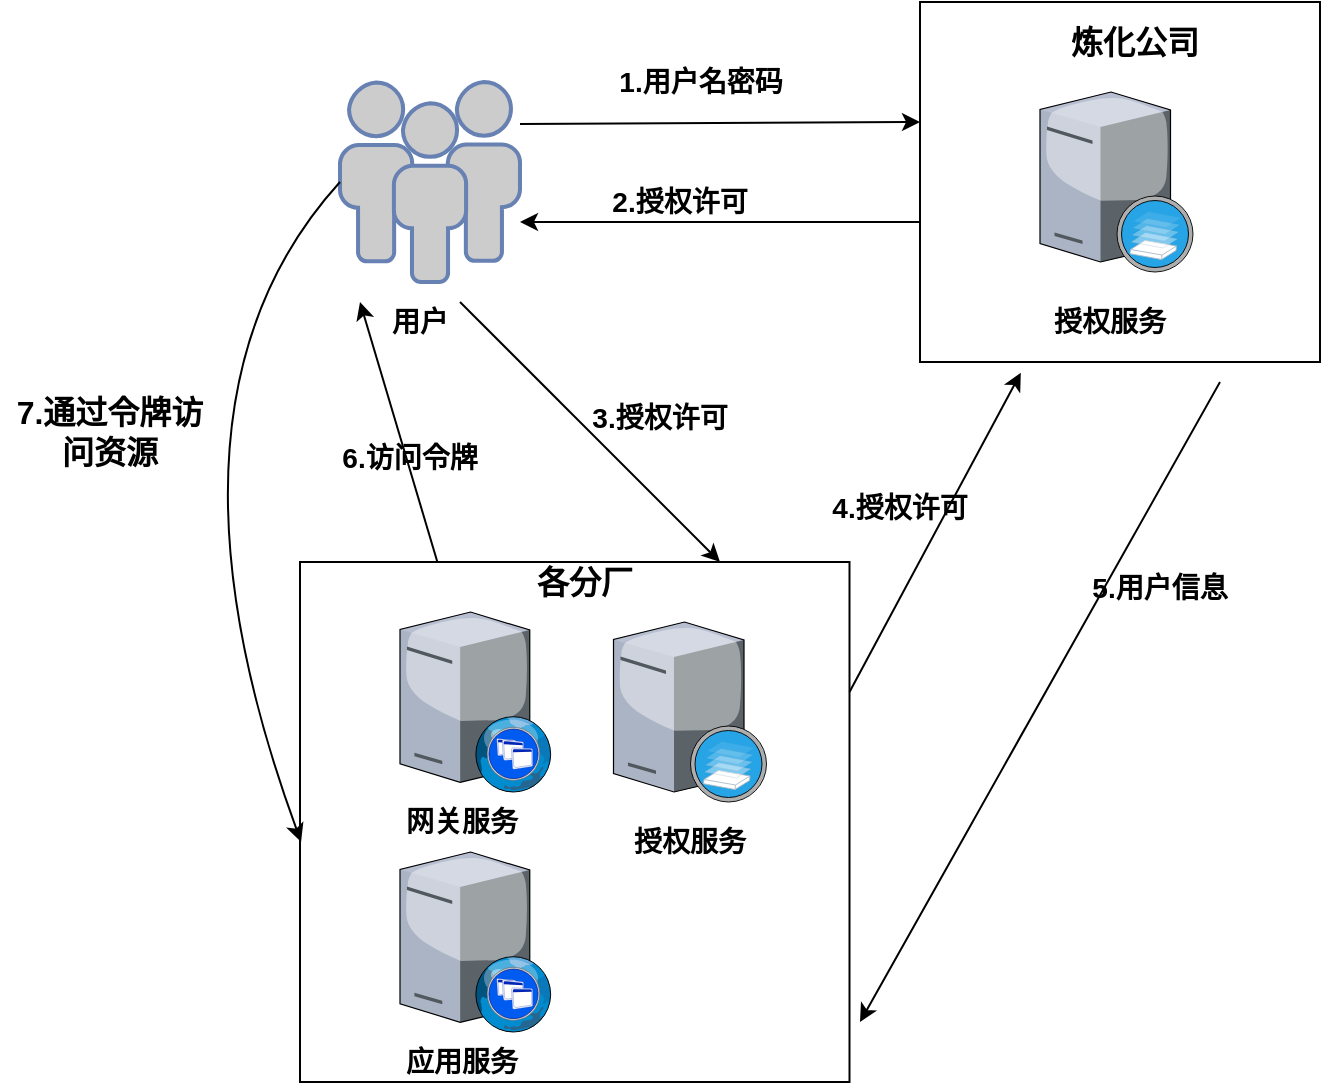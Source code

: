 <mxfile version="14.6.13" type="device"><diagram name="Page-1" id="822b0af5-4adb-64df-f703-e8dfc1f81529"><mxGraphModel dx="1205" dy="696" grid="1" gridSize="10" guides="1" tooltips="1" connect="1" arrows="1" fold="1" page="1" pageScale="1" pageWidth="1100" pageHeight="850" background="#ffffff" math="0" shadow="0"><root><mxCell id="0"/><mxCell id="1" parent="0"/><mxCell id="q4EjpmVGV97041shPkgr-19" value="" style="rounded=0;whiteSpace=wrap;html=1;fillColor=none;" vertex="1" parent="1"><mxGeometry x="210" y="500" width="274.75" height="260" as="geometry"/></mxCell><mxCell id="q4EjpmVGV97041shPkgr-10" value="" style="rounded=0;whiteSpace=wrap;html=1;fillColor=none;" vertex="1" parent="1"><mxGeometry x="520" y="220" width="200" height="180" as="geometry"/></mxCell><mxCell id="q4EjpmVGV97041shPkgr-1" value="" style="fontColor=#0066CC;verticalAlign=top;verticalLabelPosition=bottom;labelPosition=center;align=center;html=1;outlineConnect=0;fillColor=#CCCCCC;strokeColor=#6881B3;gradientColor=none;gradientDirection=north;strokeWidth=2;shape=mxgraph.networks.users;" vertex="1" parent="1"><mxGeometry x="230" y="260" width="90" height="100" as="geometry"/></mxCell><mxCell id="q4EjpmVGV97041shPkgr-3" value="" style="verticalLabelPosition=bottom;aspect=fixed;html=1;verticalAlign=top;strokeColor=none;align=center;outlineConnect=0;shape=mxgraph.citrix.xenserver;" vertex="1" parent="1"><mxGeometry x="580" y="265" width="76.5" height="90" as="geometry"/></mxCell><mxCell id="q4EjpmVGV97041shPkgr-4" value="&lt;font style=&quot;font-size: 14px&quot;&gt;&lt;b&gt;用户&lt;/b&gt;&lt;/font&gt;" style="text;html=1;strokeColor=none;fillColor=none;align=center;verticalAlign=middle;whiteSpace=wrap;rounded=0;" vertex="1" parent="1"><mxGeometry x="250" y="370" width="40" height="20" as="geometry"/></mxCell><mxCell id="q4EjpmVGV97041shPkgr-5" value="&lt;b&gt;&lt;font style=&quot;font-size: 14px&quot;&gt;授权服务&lt;/font&gt;&lt;/b&gt;" style="text;html=1;strokeColor=none;fillColor=none;align=center;verticalAlign=middle;whiteSpace=wrap;rounded=0;" vertex="1" parent="1"><mxGeometry x="580" y="370" width="70" height="20" as="geometry"/></mxCell><mxCell id="q4EjpmVGV97041shPkgr-6" value="" style="endArrow=classic;html=1;" edge="1" parent="1"><mxGeometry width="50" height="50" relative="1" as="geometry"><mxPoint x="320" y="281" as="sourcePoint"/><mxPoint x="520" y="280" as="targetPoint"/></mxGeometry></mxCell><mxCell id="q4EjpmVGV97041shPkgr-7" value="&lt;b&gt;&lt;font style=&quot;font-size: 14px&quot;&gt;1.用户名密码&lt;/font&gt;&lt;/b&gt;" style="text;html=1;align=center;verticalAlign=middle;resizable=0;points=[];autosize=1;strokeColor=none;" vertex="1" parent="1"><mxGeometry x="360" y="250" width="100" height="20" as="geometry"/></mxCell><mxCell id="q4EjpmVGV97041shPkgr-8" value="" style="endArrow=classic;html=1;" edge="1" parent="1"><mxGeometry width="50" height="50" relative="1" as="geometry"><mxPoint x="520" y="330" as="sourcePoint"/><mxPoint x="320" y="330" as="targetPoint"/></mxGeometry></mxCell><mxCell id="q4EjpmVGV97041shPkgr-9" value="&lt;b&gt;&lt;font style=&quot;font-size: 14px&quot;&gt;2.授权许可&lt;/font&gt;&lt;/b&gt;" style="text;html=1;strokeColor=none;fillColor=none;align=center;verticalAlign=middle;whiteSpace=wrap;rounded=0;" vertex="1" parent="1"><mxGeometry x="360" y="310" width="80" height="20" as="geometry"/></mxCell><mxCell id="q4EjpmVGV97041shPkgr-14" value="&lt;b&gt;&lt;font style=&quot;font-size: 14px&quot;&gt;授权服务&lt;/font&gt;&lt;/b&gt;" style="text;html=1;strokeColor=none;fillColor=none;align=center;verticalAlign=middle;whiteSpace=wrap;rounded=0;" vertex="1" parent="1"><mxGeometry x="360" y="630" width="90" height="20" as="geometry"/></mxCell><mxCell id="q4EjpmVGV97041shPkgr-15" value="" style="verticalLabelPosition=bottom;aspect=fixed;html=1;verticalAlign=top;strokeColor=none;align=center;outlineConnect=0;shape=mxgraph.citrix.xenserver;" vertex="1" parent="1"><mxGeometry x="366.75" y="530" width="76.5" height="90" as="geometry"/></mxCell><mxCell id="q4EjpmVGV97041shPkgr-20" value="" style="endArrow=classic;html=1;exitX=1;exitY=0;exitDx=0;exitDy=0;" edge="1" parent="1" source="q4EjpmVGV97041shPkgr-4"><mxGeometry width="50" height="50" relative="1" as="geometry"><mxPoint x="280" y="430" as="sourcePoint"/><mxPoint x="420" y="500" as="targetPoint"/></mxGeometry></mxCell><mxCell id="q4EjpmVGV97041shPkgr-21" value="&lt;b&gt;&lt;font style=&quot;font-size: 14px&quot;&gt;3.授权许可&lt;/font&gt;&lt;/b&gt;" style="text;html=1;strokeColor=none;fillColor=none;align=center;verticalAlign=middle;whiteSpace=wrap;rounded=0;" vertex="1" parent="1"><mxGeometry x="350" y="415" width="80" height="25" as="geometry"/></mxCell><mxCell id="q4EjpmVGV97041shPkgr-22" value="" style="endArrow=classic;html=1;entryX=0.302;entryY=1.03;entryDx=0;entryDy=0;entryPerimeter=0;exitX=1;exitY=0.25;exitDx=0;exitDy=0;" edge="1" parent="1" source="q4EjpmVGV97041shPkgr-19"><mxGeometry width="50" height="50" relative="1" as="geometry"><mxPoint x="460" y="550" as="sourcePoint"/><mxPoint x="570.4" y="405.4" as="targetPoint"/></mxGeometry></mxCell><mxCell id="q4EjpmVGV97041shPkgr-23" value="&lt;b&gt;&lt;font style=&quot;font-size: 14px&quot;&gt;4.授权许可&lt;/font&gt;&lt;/b&gt;" style="text;html=1;strokeColor=none;fillColor=none;align=center;verticalAlign=middle;whiteSpace=wrap;rounded=0;" vertex="1" parent="1"><mxGeometry x="470" y="460" width="80" height="25" as="geometry"/></mxCell><mxCell id="q4EjpmVGV97041shPkgr-24" value="" style="endArrow=classic;html=1;" edge="1" parent="1"><mxGeometry width="50" height="50" relative="1" as="geometry"><mxPoint x="670" y="410" as="sourcePoint"/><mxPoint x="490" y="730" as="targetPoint"/></mxGeometry></mxCell><mxCell id="q4EjpmVGV97041shPkgr-25" value="&lt;b&gt;&lt;font style=&quot;font-size: 14px&quot;&gt;5.用户信息&lt;/font&gt;&lt;/b&gt;" style="text;html=1;strokeColor=none;fillColor=none;align=center;verticalAlign=middle;whiteSpace=wrap;rounded=0;" vertex="1" parent="1"><mxGeometry x="600" y="500" width="80" height="25" as="geometry"/></mxCell><mxCell id="q4EjpmVGV97041shPkgr-26" value="" style="endArrow=classic;html=1;exitX=0.25;exitY=0;exitDx=0;exitDy=0;" edge="1" parent="1" source="q4EjpmVGV97041shPkgr-19"><mxGeometry width="50" height="50" relative="1" as="geometry"><mxPoint x="360" y="480" as="sourcePoint"/><mxPoint x="240" y="370" as="targetPoint"/></mxGeometry></mxCell><mxCell id="q4EjpmVGV97041shPkgr-27" value="&lt;b&gt;&lt;font style=&quot;font-size: 14px&quot;&gt;6.访问令牌&lt;/font&gt;&lt;/b&gt;" style="text;html=1;strokeColor=none;fillColor=none;align=center;verticalAlign=middle;whiteSpace=wrap;rounded=0;" vertex="1" parent="1"><mxGeometry x="225" y="435" width="80" height="25" as="geometry"/></mxCell><mxCell id="q4EjpmVGV97041shPkgr-28" value="" style="curved=1;endArrow=classic;html=1;exitX=0;exitY=0.5;exitDx=0;exitDy=0;exitPerimeter=0;entryX=0.002;entryY=0.538;entryDx=0;entryDy=0;entryPerimeter=0;" edge="1" parent="1" source="q4EjpmVGV97041shPkgr-1" target="q4EjpmVGV97041shPkgr-19"><mxGeometry width="50" height="50" relative="1" as="geometry"><mxPoint x="80" y="420" as="sourcePoint"/><mxPoint x="250" y="590" as="targetPoint"/><Array as="points"><mxPoint x="130" y="420"/></Array></mxGeometry></mxCell><mxCell id="q4EjpmVGV97041shPkgr-29" value="&lt;b&gt;&lt;font style=&quot;font-size: 16px&quot;&gt;7.通过令牌访问资源&lt;/font&gt;&lt;/b&gt;" style="text;html=1;strokeColor=none;fillColor=none;align=center;verticalAlign=middle;whiteSpace=wrap;rounded=0;" vertex="1" parent="1"><mxGeometry x="60" y="425" width="110" height="20" as="geometry"/></mxCell><mxCell id="q4EjpmVGV97041shPkgr-30" value="&lt;b&gt;&lt;font style=&quot;font-size: 16px&quot;&gt;炼化公司&lt;/font&gt;&lt;/b&gt;" style="text;html=1;strokeColor=none;fillColor=none;align=center;verticalAlign=middle;whiteSpace=wrap;rounded=0;" vertex="1" parent="1"><mxGeometry x="580" y="230" width="95" height="20" as="geometry"/></mxCell><mxCell id="q4EjpmVGV97041shPkgr-31" value="&lt;b&gt;&lt;font style=&quot;font-size: 16px&quot;&gt;各分厂&lt;/font&gt;&lt;/b&gt;" style="text;html=1;strokeColor=none;fillColor=none;align=center;verticalAlign=middle;whiteSpace=wrap;rounded=0;" vertex="1" parent="1"><mxGeometry x="305" y="500" width="95" height="20" as="geometry"/></mxCell><mxCell id="q4EjpmVGV97041shPkgr-32" value="" style="verticalLabelPosition=bottom;aspect=fixed;html=1;verticalAlign=top;strokeColor=none;align=center;outlineConnect=0;shape=mxgraph.citrix.xenapp_web;fillColor=none;" vertex="1" parent="1"><mxGeometry x="260" y="645" width="76" height="90" as="geometry"/></mxCell><mxCell id="q4EjpmVGV97041shPkgr-33" value="&lt;b&gt;&lt;font style=&quot;font-size: 14px&quot;&gt;应用服务&lt;/font&gt;&lt;/b&gt;" style="text;html=1;strokeColor=none;fillColor=none;align=center;verticalAlign=middle;whiteSpace=wrap;rounded=0;" vertex="1" parent="1"><mxGeometry x="246" y="740" width="90" height="20" as="geometry"/></mxCell><mxCell id="q4EjpmVGV97041shPkgr-36" value="" style="verticalLabelPosition=bottom;aspect=fixed;html=1;verticalAlign=top;strokeColor=none;align=center;outlineConnect=0;shape=mxgraph.citrix.xenapp_web;fillColor=none;" vertex="1" parent="1"><mxGeometry x="260" y="525" width="76" height="90" as="geometry"/></mxCell><mxCell id="q4EjpmVGV97041shPkgr-37" value="&lt;b&gt;&lt;font style=&quot;font-size: 14px&quot;&gt;网关服务&lt;/font&gt;&lt;/b&gt;" style="text;html=1;strokeColor=none;fillColor=none;align=center;verticalAlign=middle;whiteSpace=wrap;rounded=0;" vertex="1" parent="1"><mxGeometry x="246" y="620" width="90" height="20" as="geometry"/></mxCell></root></mxGraphModel></diagram></mxfile>